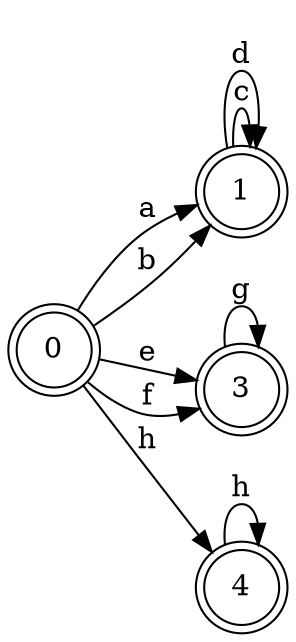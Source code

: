 digraph finite_state_machine {
	rankdir=LR size="8,5"
	node [shape=doublecircle]
	0
	node [shape=doublecircle]
	1
	node [shape=doublecircle]
	3
	node [shape=doublecircle]
	4
	node [shape=circle]
	0 -> 1 [label=a]
	node [shape=circle]
	0 -> 1 [label=b]
	node [shape=circle]
	0 -> 3 [label=e]
	node [shape=circle]
	0 -> 3 [label=f]
	node [shape=circle]
	0 -> 4 [label=h]
	node [shape=circle]
	1 -> 1 [label=c]
	node [shape=circle]
	1 -> 1 [label=d]
	node [shape=circle]
	3 -> 3 [label=g]
	node [shape=circle]
	4 -> 4 [label=h]
}
